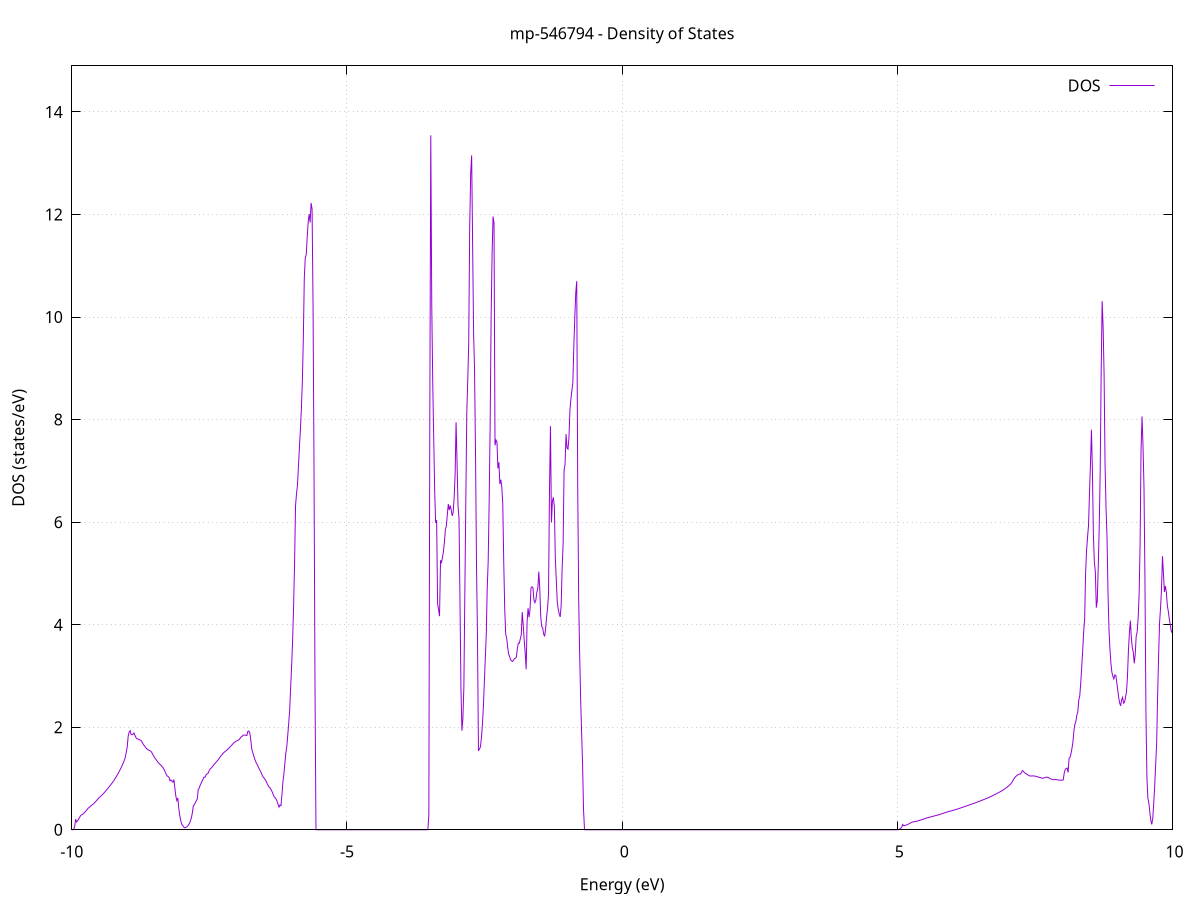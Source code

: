 set title 'mp-546794 - Density of States'
set xlabel 'Energy (eV)'
set ylabel 'DOS (states/eV)'
set grid
set xrange [-10:10]
set yrange [0:14.898]
set xzeroaxis lt -1
set terminal png size 800,600
set output 'mp-546794_dos_gnuplot.png'
plot '-' using 1:2 with lines title 'DOS'
-21.404000 0.000000
-21.386300 0.000000
-21.368700 0.000000
-21.351000 0.000000
-21.333300 0.000000
-21.315600 0.000000
-21.298000 0.000000
-21.280300 0.000000
-21.262600 0.000000
-21.244900 0.000000
-21.227200 0.000000
-21.209600 0.000000
-21.191900 0.000000
-21.174200 0.000000
-21.156500 0.000000
-21.138800 0.000000
-21.121200 0.000000
-21.103500 0.000000
-21.085800 0.000000
-21.068100 0.000000
-21.050400 0.000000
-21.032800 0.000000
-21.015100 0.000000
-20.997400 0.000000
-20.979700 0.000000
-20.962000 0.000000
-20.944400 0.000000
-20.926700 0.000000
-20.909000 0.000000
-20.891300 0.000000
-20.873600 0.000000
-20.856000 0.000000
-20.838300 0.000000
-20.820600 0.000000
-20.802900 0.000000
-20.785200 0.000000
-20.767600 0.000000
-20.749900 0.000000
-20.732200 0.000000
-20.714500 0.000000
-20.696900 0.000000
-20.679200 0.000000
-20.661500 0.000000
-20.643800 0.000000
-20.626100 0.000000
-20.608500 0.000000
-20.590800 0.000000
-20.573100 0.000000
-20.555400 0.000000
-20.537700 0.000000
-20.520100 0.000000
-20.502400 0.000000
-20.484700 0.000000
-20.467000 0.000000
-20.449300 0.000000
-20.431700 0.000000
-20.414000 0.000000
-20.396300 0.000000
-20.378600 0.000000
-20.360900 0.000000
-20.343300 0.000000
-20.325600 0.000000
-20.307900 0.000000
-20.290200 0.000000
-20.272500 0.000000
-20.254900 0.000000
-20.237200 0.000000
-20.219500 0.000000
-20.201800 0.000000
-20.184100 0.000000
-20.166500 0.000000
-20.148800 0.000000
-20.131100 0.000000
-20.113400 0.000000
-20.095700 0.000000
-20.078100 0.000000
-20.060400 0.000000
-20.042700 0.000000
-20.025000 0.000000
-20.007400 0.000000
-19.989700 0.000000
-19.972000 0.000000
-19.954300 0.000000
-19.936600 0.000000
-19.919000 0.000000
-19.901300 0.000000
-19.883600 0.000000
-19.865900 0.000000
-19.848200 0.000000
-19.830600 0.000000
-19.812900 0.000000
-19.795200 0.003300
-19.777500 0.475400
-19.759800 0.557500
-19.742200 0.783900
-19.724500 0.864500
-19.706800 1.003400
-19.689100 1.148500
-19.671400 1.240800
-19.653800 1.333500
-19.636100 1.454700
-19.618400 1.586300
-19.600700 1.674200
-19.583000 1.775400
-19.565400 1.889400
-19.547700 2.013500
-19.530000 2.145100
-19.512300 2.260000
-19.494600 2.396800
-19.477000 2.546800
-19.459300 2.713600
-19.441600 2.898400
-19.423900 3.108200
-19.406300 3.401700
-19.388600 3.851900
-19.370900 4.518000
-19.353200 4.362600
-19.335500 4.382700
-19.317900 4.166500
-19.300200 4.072000
-19.282500 3.974500
-19.264800 3.764000
-19.247100 3.631500
-19.229500 3.525000
-19.211800 3.460300
-19.194100 3.263500
-19.176400 3.081000
-19.158700 2.956200
-19.141100 2.824600
-19.123400 2.719100
-19.105700 2.556300
-19.088000 2.377400
-19.070300 2.176200
-19.052700 2.132000
-19.035000 2.004100
-19.017300 1.871900
-18.999600 1.302700
-18.981900 0.520000
-18.964300 0.204000
-18.946600 0.049200
-18.928900 0.000000
-18.911200 0.038600
-18.893500 0.148200
-18.875900 0.365600
-18.858200 0.801800
-18.840500 1.559300
-18.822800 1.831300
-18.805100 1.958300
-18.787500 2.031000
-18.769800 2.071000
-18.752100 2.235600
-18.734400 2.352100
-18.716800 2.469300
-18.699100 2.533400
-18.681400 2.623800
-18.663700 2.700800
-18.646000 2.816700
-18.628400 2.940600
-18.610700 3.036400
-18.593000 3.049600
-18.575300 3.121300
-18.557600 3.189400
-18.540000 3.330100
-18.522300 3.390900
-18.504600 3.434400
-18.486900 3.523300
-18.469200 3.647600
-18.451600 3.532000
-18.433900 3.627500
-18.416200 3.295000
-18.398500 2.816500
-18.380800 2.556900
-18.363200 2.375200
-18.345500 2.222600
-18.327800 2.103000
-18.310100 1.993100
-18.292400 1.890500
-18.274800 1.793200
-18.257100 1.701800
-18.239400 1.615000
-18.221700 1.538700
-18.204000 1.465000
-18.186400 1.394400
-18.168700 1.326500
-18.151000 1.260000
-18.133300 1.198400
-18.115700 1.143000
-18.098000 1.091600
-18.080300 1.034900
-18.062600 0.973100
-18.044900 0.911600
-18.027300 0.862000
-18.009600 0.817100
-17.991900 0.769900
-17.974200 0.723400
-17.956500 0.671200
-17.938900 0.610000
-17.921200 0.553500
-17.903500 0.514300
-17.885800 0.476000
-17.868100 0.412200
-17.850500 0.322900
-17.832800 46.945800
-17.815100 61.252800
-17.797400 49.731000
-17.779700 23.233300
-17.762100 5.472800
-17.744400 0.000000
-17.726700 0.000000
-17.709000 0.000000
-17.691300 0.000000
-17.673700 0.000000
-17.656000 0.000000
-17.638300 0.000000
-17.620600 0.000000
-17.602900 0.000000
-17.585300 0.000000
-17.567600 0.000000
-17.549900 0.000000
-17.532200 0.000000
-17.514500 0.000000
-17.496900 0.000000
-17.479200 0.000000
-17.461500 0.000000
-17.443800 0.000000
-17.426200 0.000000
-17.408500 0.000000
-17.390800 0.000000
-17.373100 0.000000
-17.355400 0.000000
-17.337800 0.000000
-17.320100 0.000000
-17.302400 0.000000
-17.284700 0.000000
-17.267000 0.000000
-17.249400 0.000000
-17.231700 0.000000
-17.214000 0.000000
-17.196300 0.000000
-17.178600 0.000000
-17.161000 0.000000
-17.143300 0.000000
-17.125600 0.000000
-17.107900 0.000000
-17.090200 0.000000
-17.072600 0.000000
-17.054900 0.000000
-17.037200 0.000000
-17.019500 0.000000
-17.001800 0.000000
-16.984200 0.000000
-16.966500 0.000000
-16.948800 0.000000
-16.931100 0.000000
-16.913400 0.000000
-16.895800 0.000000
-16.878100 0.000000
-16.860400 0.000000
-16.842700 0.000000
-16.825100 0.000000
-16.807400 0.000000
-16.789700 0.000000
-16.772000 0.000000
-16.754300 0.000000
-16.736700 0.000000
-16.719000 0.000000
-16.701300 0.000000
-16.683600 0.000000
-16.665900 0.000000
-16.648300 0.000000
-16.630600 0.000000
-16.612900 0.000000
-16.595200 0.000000
-16.577500 0.000000
-16.559900 0.000000
-16.542200 0.000000
-16.524500 0.000000
-16.506800 0.000000
-16.489100 0.000000
-16.471500 0.000000
-16.453800 0.000000
-16.436100 0.000000
-16.418400 0.000000
-16.400700 0.000000
-16.383100 0.000000
-16.365400 0.000000
-16.347700 0.000000
-16.330000 0.000000
-16.312300 0.000000
-16.294700 0.000000
-16.277000 0.000000
-16.259300 0.000000
-16.241600 0.000000
-16.224000 0.000000
-16.206300 0.000000
-16.188600 0.000000
-16.170900 0.000000
-16.153200 0.000000
-16.135600 0.000000
-16.117900 0.000000
-16.100200 0.000000
-16.082500 0.000000
-16.064800 0.000000
-16.047200 0.000000
-16.029500 0.000000
-16.011800 0.000000
-15.994100 0.000000
-15.976400 0.000000
-15.958800 0.000000
-15.941100 0.000000
-15.923400 0.000000
-15.905700 0.000000
-15.888000 0.000000
-15.870400 0.000000
-15.852700 0.000000
-15.835000 0.000000
-15.817300 0.000000
-15.799600 0.000000
-15.782000 0.000000
-15.764300 0.000000
-15.746600 0.000000
-15.728900 0.000000
-15.711200 0.000000
-15.693600 0.000000
-15.675900 0.000000
-15.658200 0.000000
-15.640500 0.000000
-15.622800 0.000000
-15.605200 0.000000
-15.587500 0.000000
-15.569800 0.000000
-15.552100 0.000000
-15.534500 0.000000
-15.516800 0.000000
-15.499100 0.000000
-15.481400 0.000000
-15.463700 0.000000
-15.446100 0.000000
-15.428400 0.000000
-15.410700 0.000000
-15.393000 0.000000
-15.375300 0.000000
-15.357700 0.000000
-15.340000 0.000000
-15.322300 0.000000
-15.304600 0.000000
-15.286900 0.000000
-15.269300 0.000000
-15.251600 0.000000
-15.233900 0.000000
-15.216200 0.000000
-15.198500 0.000000
-15.180900 0.000000
-15.163200 0.000000
-15.145500 0.000000
-15.127800 0.000000
-15.110100 0.000000
-15.092500 0.000000
-15.074800 0.000000
-15.057100 0.000000
-15.039400 0.000000
-15.021700 0.000000
-15.004100 0.000000
-14.986400 0.000000
-14.968700 0.000000
-14.951000 0.000000
-14.933400 0.000000
-14.915700 0.000000
-14.898000 0.000000
-14.880300 0.000000
-14.862600 0.000000
-14.845000 0.000000
-14.827300 0.000000
-14.809600 0.000000
-14.791900 0.000000
-14.774200 0.000000
-14.756600 0.000000
-14.738900 0.000000
-14.721200 0.000000
-14.703500 0.000000
-14.685800 0.000000
-14.668200 0.000000
-14.650500 0.000000
-14.632800 0.000000
-14.615100 0.000000
-14.597400 0.000000
-14.579800 0.000000
-14.562100 0.000000
-14.544400 0.000000
-14.526700 0.000000
-14.509000 0.000000
-14.491400 0.000000
-14.473700 0.000000
-14.456000 0.000000
-14.438300 0.000000
-14.420600 0.000000
-14.403000 0.000000
-14.385300 0.000000
-14.367600 0.000000
-14.349900 0.000000
-14.332200 0.000000
-14.314600 0.000000
-14.296900 0.000000
-14.279200 0.000000
-14.261500 0.000000
-14.243900 0.000000
-14.226200 0.000000
-14.208500 0.000000
-14.190800 0.000000
-14.173100 0.000000
-14.155500 0.000000
-14.137800 0.000000
-14.120100 0.000000
-14.102400 0.000000
-14.084700 0.000000
-14.067100 0.000000
-14.049400 0.000000
-14.031700 0.000000
-14.014000 0.000000
-13.996300 0.000000
-13.978700 0.000000
-13.961000 0.000000
-13.943300 0.000000
-13.925600 0.000000
-13.907900 0.000000
-13.890300 0.000000
-13.872600 0.000000
-13.854900 0.000000
-13.837200 0.000000
-13.819500 0.000000
-13.801900 0.000000
-13.784200 0.000000
-13.766500 0.000000
-13.748800 0.000000
-13.731100 0.000000
-13.713500 0.000000
-13.695800 0.000000
-13.678100 0.000000
-13.660400 0.000000
-13.642800 0.000000
-13.625100 0.000000
-13.607400 0.000000
-13.589700 0.000000
-13.572000 0.000000
-13.554400 0.000000
-13.536700 0.000000
-13.519000 0.000000
-13.501300 0.000000
-13.483600 0.000000
-13.466000 0.000000
-13.448300 0.000000
-13.430600 0.000000
-13.412900 0.000000
-13.395200 0.000000
-13.377600 0.000000
-13.359900 0.000000
-13.342200 0.000000
-13.324500 0.000000
-13.306800 0.000000
-13.289200 0.000000
-13.271500 0.000000
-13.253800 0.000000
-13.236100 0.000000
-13.218400 0.000000
-13.200800 0.000000
-13.183100 0.000000
-13.165400 0.000000
-13.147700 0.000000
-13.130000 0.000000
-13.112400 0.000000
-13.094700 0.000000
-13.077000 0.000000
-13.059300 0.000000
-13.041600 0.000000
-13.024000 0.000000
-13.006300 0.000000
-12.988600 0.000000
-12.970900 0.000000
-12.953300 0.000000
-12.935600 0.000000
-12.917900 0.000000
-12.900200 0.000000
-12.882500 0.000000
-12.864900 0.000000
-12.847200 0.000000
-12.829500 0.000000
-12.811800 0.000000
-12.794100 0.000000
-12.776500 0.000000
-12.758800 0.000000
-12.741100 0.000000
-12.723400 0.000000
-12.705700 0.000000
-12.688100 0.000000
-12.670400 0.000000
-12.652700 0.000000
-12.635000 0.000000
-12.617300 0.000000
-12.599700 0.000000
-12.582000 0.000000
-12.564300 0.000000
-12.546600 0.000000
-12.528900 0.000000
-12.511300 0.000000
-12.493600 0.000000
-12.475900 0.000000
-12.458200 0.000000
-12.440500 0.000000
-12.422900 0.000000
-12.405200 0.000000
-12.387500 0.000000
-12.369800 0.000000
-12.352200 0.000000
-12.334500 0.000000
-12.316800 0.000000
-12.299100 0.000000
-12.281400 0.000000
-12.263800 0.000000
-12.246100 0.000000
-12.228400 0.000000
-12.210700 0.000000
-12.193000 0.000000
-12.175400 0.000000
-12.157700 0.000000
-12.140000 0.000000
-12.122300 0.000000
-12.104600 0.000000
-12.087000 0.000000
-12.069300 0.000000
-12.051600 0.000000
-12.033900 0.000000
-12.016200 0.000000
-11.998600 0.000000
-11.980900 0.000000
-11.963200 0.000000
-11.945500 0.000000
-11.927800 0.000000
-11.910200 0.000000
-11.892500 0.000000
-11.874800 0.000000
-11.857100 0.000000
-11.839400 0.000000
-11.821800 0.000000
-11.804100 0.000000
-11.786400 0.000000
-11.768700 0.000000
-11.751000 0.000000
-11.733400 0.000000
-11.715700 0.000000
-11.698000 0.000000
-11.680300 0.000000
-11.662700 0.000000
-11.645000 0.000000
-11.627300 0.000000
-11.609600 0.000000
-11.591900 0.000000
-11.574300 0.000000
-11.556600 0.000000
-11.538900 0.000000
-11.521200 0.000000
-11.503500 0.000000
-11.485900 0.000000
-11.468200 0.000000
-11.450500 0.000000
-11.432800 0.000000
-11.415100 0.000000
-11.397500 0.000000
-11.379800 0.000000
-11.362100 0.000000
-11.344400 0.000000
-11.326700 0.000000
-11.309100 0.000000
-11.291400 0.000000
-11.273700 0.000000
-11.256000 0.000000
-11.238300 0.000000
-11.220700 0.000000
-11.203000 0.000000
-11.185300 0.000000
-11.167600 0.000000
-11.149900 0.000000
-11.132300 0.000000
-11.114600 0.000000
-11.096900 0.000000
-11.079200 0.000000
-11.061600 0.000000
-11.043900 0.000000
-11.026200 0.000000
-11.008500 0.000000
-10.990800 0.000000
-10.973200 0.000000
-10.955500 0.000000
-10.937800 0.000000
-10.920100 0.000000
-10.902400 0.000000
-10.884800 0.000000
-10.867100 0.000000
-10.849400 0.000000
-10.831700 0.000000
-10.814000 0.000000
-10.796400 0.000000
-10.778700 0.000000
-10.761000 0.000000
-10.743300 0.000000
-10.725600 0.000000
-10.708000 0.000000
-10.690300 0.000000
-10.672600 0.000000
-10.654900 0.000000
-10.637200 0.000000
-10.619600 0.000000
-10.601900 0.000000
-10.584200 0.000000
-10.566500 0.000000
-10.548800 0.000000
-10.531200 0.000000
-10.513500 0.000000
-10.495800 0.000000
-10.478100 0.000000
-10.460400 0.000000
-10.442800 0.000000
-10.425100 0.000000
-10.407400 0.000000
-10.389700 0.000000
-10.372100 0.000000
-10.354400 0.000000
-10.336700 0.000000
-10.319000 0.000000
-10.301300 0.000000
-10.283700 0.000000
-10.266000 0.000000
-10.248300 0.000000
-10.230600 0.000000
-10.212900 0.000000
-10.195300 0.000000
-10.177600 0.000000
-10.159900 0.000000
-10.142200 0.000000
-10.124500 0.000000
-10.106900 0.000000
-10.089200 0.000000
-10.071500 0.000000
-10.053800 0.000000
-10.036100 0.000000
-10.018500 0.000000
-10.000800 0.000000
-9.983100 0.000000
-9.965400 0.011600
-9.947700 0.059200
-9.930100 0.207600
-9.912400 0.151900
-9.894700 0.175000
-9.877000 0.204000
-9.859300 0.238700
-9.841700 0.273300
-9.824000 0.290700
-9.806300 0.299700
-9.788600 0.314800
-9.771000 0.334300
-9.753300 0.354600
-9.735600 0.375600
-9.717900 0.398000
-9.700200 0.422900
-9.682600 0.437400
-9.664900 0.454900
-9.647200 0.471100
-9.629500 0.486400
-9.611800 0.502000
-9.594200 0.518900
-9.576500 0.539100
-9.558800 0.559400
-9.541100 0.580500
-9.523400 0.602500
-9.505800 0.624000
-9.488100 0.641200
-9.470400 0.657200
-9.452700 0.676400
-9.435000 0.695300
-9.417400 0.715400
-9.399700 0.736500
-9.382000 0.758600
-9.364300 0.781500
-9.346600 0.804400
-9.329000 0.827900
-9.311300 0.852200
-9.293600 0.877200
-9.275900 0.900100
-9.258200 0.924700
-9.240600 0.951000
-9.222900 0.981700
-9.205200 1.011800
-9.187500 1.042900
-9.169800 1.074900
-9.152200 1.108200
-9.134500 1.145500
-9.116800 1.182600
-9.099100 1.221600
-9.081500 1.262900
-9.063800 1.307000
-9.046100 1.354400
-9.028400 1.413200
-9.010700 1.507500
-8.993100 1.613400
-8.975400 1.826100
-8.957700 1.905900
-8.940000 1.933600
-8.922300 1.858100
-8.904700 1.853500
-8.887000 1.863600
-8.869300 1.888500
-8.851600 1.838800
-8.833900 1.797200
-8.816300 1.775300
-8.798600 1.770300
-8.780900 1.760700
-8.763200 1.753300
-8.745500 1.743200
-8.727900 1.719500
-8.710200 1.684400
-8.692500 1.654000
-8.674800 1.629800
-8.657100 1.603100
-8.639500 1.581400
-8.621800 1.564600
-8.604100 1.552700
-8.586400 1.547200
-8.568700 1.535100
-8.551100 1.513800
-8.533400 1.482000
-8.515700 1.443700
-8.498000 1.410300
-8.480400 1.384900
-8.462700 1.361700
-8.445000 1.334300
-8.427300 1.306800
-8.409600 1.287700
-8.392000 1.270300
-8.374300 1.251900
-8.356600 1.230700
-8.338900 1.206200
-8.321200 1.172800
-8.303600 1.132000
-8.285900 1.087700
-8.268200 1.051200
-8.250500 1.039500
-8.232800 1.020800
-8.215200 0.956200
-8.197500 0.971300
-8.179800 0.948900
-8.162100 0.928500
-8.144400 0.978500
-8.126800 0.810400
-8.109100 0.654300
-8.091400 0.570700
-8.073700 0.618600
-8.056000 0.416400
-8.038400 0.280600
-8.020700 0.181700
-8.003000 0.110500
-7.985300 0.082300
-7.967600 0.058000
-7.950000 0.037800
-7.932300 0.043300
-7.914600 0.054200
-7.896900 0.070900
-7.879200 0.093300
-7.861600 0.127200
-7.843900 0.178200
-7.826200 0.235900
-7.808500 0.335900
-7.790900 0.473200
-7.773200 0.488900
-7.755500 0.529800
-7.737800 0.566300
-7.720100 0.602500
-7.702500 0.787400
-7.684800 0.810500
-7.667100 0.871100
-7.649400 0.909300
-7.631700 0.951400
-7.614100 0.991200
-7.596400 1.029000
-7.578700 1.023400
-7.561000 1.072800
-7.543300 1.089500
-7.525700 1.099200
-7.508000 1.139200
-7.490300 1.179800
-7.472600 1.197700
-7.454900 1.219400
-7.437300 1.244200
-7.419600 1.268000
-7.401900 1.289700
-7.384200 1.310500
-7.366500 1.331400
-7.348900 1.354200
-7.331200 1.378900
-7.313500 1.407400
-7.295800 1.431300
-7.278100 1.455600
-7.260500 1.476100
-7.242800 1.499200
-7.225100 1.517500
-7.207400 1.532500
-7.189800 1.547200
-7.172100 1.563700
-7.154400 1.581500
-7.136700 1.598900
-7.119000 1.625200
-7.101400 1.644100
-7.083700 1.661000
-7.066000 1.685600
-7.048300 1.702400
-7.030600 1.716700
-7.013000 1.728200
-6.995300 1.738700
-6.977600 1.746600
-6.959900 1.757500
-6.942200 1.782400
-6.924600 1.811100
-6.906900 1.818800
-6.889200 1.843700
-6.871500 1.848500
-6.853800 1.846500
-6.836200 1.843200
-6.818500 1.839600
-6.800800 1.919000
-6.783100 1.926500
-6.765400 1.888700
-6.747800 1.752200
-6.730100 1.574500
-6.712400 1.506600
-6.694700 1.443100
-6.677000 1.383900
-6.659400 1.332200
-6.641700 1.291200
-6.624000 1.257900
-6.606300 1.215500
-6.588700 1.173900
-6.571000 1.140900
-6.553300 1.096000
-6.535600 1.053400
-6.517900 1.021900
-6.500300 1.001100
-6.482600 0.971700
-6.464900 0.936000
-6.447200 0.893500
-6.429500 0.859400
-6.411900 0.827100
-6.394200 0.811500
-6.376500 0.776400
-6.358800 0.739900
-6.341100 0.689700
-6.323500 0.641100
-6.305800 0.626000
-6.288100 0.599600
-6.270400 0.558700
-6.252700 0.498300
-6.235100 0.441300
-6.217400 0.482000
-6.199700 0.469100
-6.182000 0.676200
-6.164300 0.930100
-6.146700 1.078800
-6.129000 1.286100
-6.111300 1.490300
-6.093600 1.622200
-6.075900 1.843500
-6.058300 2.081200
-6.040600 2.340600
-6.022900 2.786900
-6.005200 3.203300
-5.987500 3.695000
-5.969900 4.353000
-5.952200 5.188300
-5.934500 6.321000
-5.916800 6.555600
-5.899200 6.720200
-5.881500 7.087800
-5.863800 7.465700
-5.846100 7.804400
-5.828400 8.210200
-5.810800 8.738600
-5.793100 9.569600
-5.775400 10.754000
-5.757700 11.145700
-5.740000 11.222400
-5.722400 11.555400
-5.704700 11.850700
-5.687000 12.009000
-5.669300 11.843700
-5.651600 12.225500
-5.634000 12.108100
-5.616300 10.225500
-5.598600 7.019200
-5.580900 2.793700
-5.563200 0.000000
-5.545600 0.000000
-5.527900 0.000000
-5.510200 0.000000
-5.492500 0.000000
-5.474800 0.000000
-5.457200 0.000000
-5.439500 0.000000
-5.421800 0.000000
-5.404100 0.000000
-5.386400 0.000000
-5.368800 0.000000
-5.351100 0.000000
-5.333400 0.000000
-5.315700 0.000000
-5.298100 0.000000
-5.280400 0.000000
-5.262700 0.000000
-5.245000 0.000000
-5.227300 0.000000
-5.209700 0.000000
-5.192000 0.000000
-5.174300 0.000000
-5.156600 0.000000
-5.138900 0.000000
-5.121300 0.000000
-5.103600 0.000000
-5.085900 0.000000
-5.068200 0.000000
-5.050500 0.000000
-5.032900 0.000000
-5.015200 0.000000
-4.997500 0.000000
-4.979800 0.000000
-4.962100 0.000000
-4.944500 0.000000
-4.926800 0.000000
-4.909100 0.000000
-4.891400 0.000000
-4.873700 0.000000
-4.856100 0.000000
-4.838400 0.000000
-4.820700 0.000000
-4.803000 0.000000
-4.785300 0.000000
-4.767700 0.000000
-4.750000 0.000000
-4.732300 0.000000
-4.714600 0.000000
-4.696900 0.000000
-4.679300 0.000000
-4.661600 0.000000
-4.643900 0.000000
-4.626200 0.000000
-4.608600 0.000000
-4.590900 0.000000
-4.573200 0.000000
-4.555500 0.000000
-4.537800 0.000000
-4.520200 0.000000
-4.502500 0.000000
-4.484800 0.000000
-4.467100 0.000000
-4.449400 0.000000
-4.431800 0.000000
-4.414100 0.000000
-4.396400 0.000000
-4.378700 0.000000
-4.361000 0.000000
-4.343400 0.000000
-4.325700 0.000000
-4.308000 0.000000
-4.290300 0.000000
-4.272600 0.000000
-4.255000 0.000000
-4.237300 0.000000
-4.219600 0.000000
-4.201900 0.000000
-4.184200 0.000000
-4.166600 0.000000
-4.148900 0.000000
-4.131200 0.000000
-4.113500 0.000000
-4.095800 0.000000
-4.078200 0.000000
-4.060500 0.000000
-4.042800 0.000000
-4.025100 0.000000
-4.007500 0.000000
-3.989800 0.000000
-3.972100 0.000000
-3.954400 0.000000
-3.936700 0.000000
-3.919100 0.000000
-3.901400 0.000000
-3.883700 0.000000
-3.866000 0.000000
-3.848300 0.000000
-3.830700 0.000000
-3.813000 0.000000
-3.795300 0.000000
-3.777600 0.000000
-3.759900 0.000000
-3.742300 0.000000
-3.724600 0.000000
-3.706900 0.000000
-3.689200 0.000000
-3.671500 0.000000
-3.653900 0.000000
-3.636200 0.000000
-3.618500 0.000000
-3.600800 0.000000
-3.583100 0.000000
-3.565500 0.000000
-3.547800 0.000000
-3.530100 0.000000
-3.512400 0.288000
-3.494700 8.049000
-3.477100 13.544000
-3.459400 10.219200
-3.441700 8.735600
-3.424000 7.663200
-3.406300 6.621700
-3.388700 5.984800
-3.371000 6.041100
-3.353300 4.401600
-3.335600 4.287700
-3.318000 4.165900
-3.300300 5.255200
-3.282600 5.214300
-3.264900 5.310100
-3.247200 5.426700
-3.229600 5.610300
-3.211900 5.855400
-3.194200 5.927800
-3.176500 6.145100
-3.158800 6.353800
-3.141200 6.236700
-3.123500 6.323700
-3.105800 6.235300
-3.088100 6.122400
-3.070400 6.190100
-3.052800 6.476600
-3.035100 6.923300
-3.017400 7.947200
-2.999700 7.166800
-2.982000 6.308600
-2.964400 6.081700
-2.946700 4.487400
-2.929000 2.773600
-2.911300 1.930400
-2.893600 2.176600
-2.876000 2.772300
-2.858300 4.611900
-2.840600 6.402200
-2.822900 8.126000
-2.805200 8.768900
-2.787600 9.504400
-2.769900 11.779800
-2.752200 12.792600
-2.734500 13.153100
-2.716900 11.427600
-2.699200 9.689300
-2.681500 8.942000
-2.663800 7.297300
-2.646100 5.139700
-2.628500 3.782000
-2.610800 1.540000
-2.593100 1.574100
-2.575400 1.613700
-2.557700 1.785100
-2.540100 2.030700
-2.522400 2.370600
-2.504700 2.854500
-2.487000 3.326700
-2.469300 3.800100
-2.451700 4.707400
-2.434000 5.234500
-2.416300 6.394800
-2.398600 7.874600
-2.380900 9.973300
-2.363300 11.215400
-2.345600 11.960300
-2.327900 11.828000
-2.310200 7.497200
-2.292500 7.600300
-2.274900 7.564900
-2.257200 7.048200
-2.239500 7.165900
-2.221800 6.742000
-2.204100 6.827100
-2.186500 6.684800
-2.168800 6.353600
-2.151100 5.201500
-2.133400 4.297400
-2.115700 3.812500
-2.098100 3.739000
-2.080400 3.560500
-2.062700 3.430000
-2.045000 3.374200
-2.027400 3.322400
-2.009700 3.293500
-1.992000 3.281300
-1.974300 3.308300
-1.956600 3.337100
-1.939000 3.345900
-1.921300 3.371300
-1.903600 3.537800
-1.885900 3.638200
-1.868200 3.638500
-1.850600 3.723600
-1.832900 3.802300
-1.815200 4.245100
-1.797500 3.992300
-1.779800 3.703500
-1.762200 3.454500
-1.744500 3.130400
-1.726800 4.066600
-1.709100 4.321900
-1.691400 4.143700
-1.673800 4.299400
-1.656100 4.718300
-1.638400 4.738600
-1.620700 4.726000
-1.603000 4.481300
-1.585400 4.428500
-1.567700 4.481100
-1.550000 4.633400
-1.532300 4.704800
-1.514600 5.032900
-1.497000 4.707300
-1.479300 4.161000
-1.461600 3.965000
-1.443900 3.935400
-1.426300 3.817500
-1.408600 3.771400
-1.390900 3.921300
-1.373200 4.145900
-1.355500 4.313800
-1.337900 4.590900
-1.320200 6.606100
-1.302500 7.871300
-1.284800 5.996300
-1.267100 6.409500
-1.249500 6.482100
-1.231800 6.303600
-1.214100 5.303800
-1.196400 4.864100
-1.178700 4.443600
-1.161100 4.302200
-1.143400 4.211300
-1.125700 4.151200
-1.108000 4.373300
-1.090300 5.101700
-1.072700 5.562100
-1.055000 7.014600
-1.037300 7.127900
-1.019600 7.716400
-1.001900 7.446900
-0.984300 7.423900
-0.966600 7.639000
-0.948900 8.184100
-0.931200 8.396200
-0.913500 8.562400
-0.895900 8.713400
-0.878200 9.423900
-0.860500 9.984400
-0.842800 10.475500
-0.825100 10.699900
-0.807500 6.739300
-0.789800 4.500000
-0.772100 3.445000
-0.754400 2.565400
-0.736800 1.908600
-0.719100 1.285100
-0.701400 0.388100
-0.683700 0.000000
-0.666000 0.000000
-0.648400 0.000000
-0.630700 0.000000
-0.613000 0.000000
-0.595300 0.000000
-0.577600 0.000000
-0.560000 0.000000
-0.542300 0.000000
-0.524600 0.000000
-0.506900 0.000000
-0.489200 0.000000
-0.471600 0.000000
-0.453900 0.000000
-0.436200 0.000000
-0.418500 0.000000
-0.400800 0.000000
-0.383200 0.000000
-0.365500 0.000000
-0.347800 0.000000
-0.330100 0.000000
-0.312400 0.000000
-0.294800 0.000000
-0.277100 0.000000
-0.259400 0.000000
-0.241700 0.000000
-0.224000 0.000000
-0.206400 0.000000
-0.188700 0.000000
-0.171000 0.000000
-0.153300 0.000000
-0.135700 0.000000
-0.118000 0.000000
-0.100300 0.000000
-0.082600 0.000000
-0.064900 0.000000
-0.047300 0.000000
-0.029600 0.000000
-0.011900 0.000000
0.005800 0.000000
0.023500 0.000000
0.041100 0.000000
0.058800 0.000000
0.076500 0.000000
0.094200 0.000000
0.111900 0.000000
0.129500 0.000000
0.147200 0.000000
0.164900 0.000000
0.182600 0.000000
0.200300 0.000000
0.217900 0.000000
0.235600 0.000000
0.253300 0.000000
0.271000 0.000000
0.288700 0.000000
0.306300 0.000000
0.324000 0.000000
0.341700 0.000000
0.359400 0.000000
0.377100 0.000000
0.394700 0.000000
0.412400 0.000000
0.430100 0.000000
0.447800 0.000000
0.465500 0.000000
0.483100 0.000000
0.500800 0.000000
0.518500 0.000000
0.536200 0.000000
0.553800 0.000000
0.571500 0.000000
0.589200 0.000000
0.606900 0.000000
0.624600 0.000000
0.642200 0.000000
0.659900 0.000000
0.677600 0.000000
0.695300 0.000000
0.713000 0.000000
0.730600 0.000000
0.748300 0.000000
0.766000 0.000000
0.783700 0.000000
0.801400 0.000000
0.819000 0.000000
0.836700 0.000000
0.854400 0.000000
0.872100 0.000000
0.889800 0.000000
0.907400 0.000000
0.925100 0.000000
0.942800 0.000000
0.960500 0.000000
0.978200 0.000000
0.995800 0.000000
1.013500 0.000000
1.031200 0.000000
1.048900 0.000000
1.066600 0.000000
1.084200 0.000000
1.101900 0.000000
1.119600 0.000000
1.137300 0.000000
1.154900 0.000000
1.172600 0.000000
1.190300 0.000000
1.208000 0.000000
1.225700 0.000000
1.243300 0.000000
1.261000 0.000000
1.278700 0.000000
1.296400 0.000000
1.314100 0.000000
1.331700 0.000000
1.349400 0.000000
1.367100 0.000000
1.384800 0.000000
1.402500 0.000000
1.420100 0.000000
1.437800 0.000000
1.455500 0.000000
1.473200 0.000000
1.490900 0.000000
1.508500 0.000000
1.526200 0.000000
1.543900 0.000000
1.561600 0.000000
1.579300 0.000000
1.596900 0.000000
1.614600 0.000000
1.632300 0.000000
1.650000 0.000000
1.667700 0.000000
1.685300 0.000000
1.703000 0.000000
1.720700 0.000000
1.738400 0.000000
1.756000 0.000000
1.773700 0.000000
1.791400 0.000000
1.809100 0.000000
1.826800 0.000000
1.844400 0.000000
1.862100 0.000000
1.879800 0.000000
1.897500 0.000000
1.915200 0.000000
1.932800 0.000000
1.950500 0.000000
1.968200 0.000000
1.985900 0.000000
2.003600 0.000000
2.021200 0.000000
2.038900 0.000000
2.056600 0.000000
2.074300 0.000000
2.092000 0.000000
2.109600 0.000000
2.127300 0.000000
2.145000 0.000000
2.162700 0.000000
2.180400 0.000000
2.198000 0.000000
2.215700 0.000000
2.233400 0.000000
2.251100 0.000000
2.268800 0.000000
2.286400 0.000000
2.304100 0.000000
2.321800 0.000000
2.339500 0.000000
2.357200 0.000000
2.374800 0.000000
2.392500 0.000000
2.410200 0.000000
2.427900 0.000000
2.445500 0.000000
2.463200 0.000000
2.480900 0.000000
2.498600 0.000000
2.516300 0.000000
2.533900 0.000000
2.551600 0.000000
2.569300 0.000000
2.587000 0.000000
2.604700 0.000000
2.622300 0.000000
2.640000 0.000000
2.657700 0.000000
2.675400 0.000000
2.693100 0.000000
2.710700 0.000000
2.728400 0.000000
2.746100 0.000000
2.763800 0.000000
2.781500 0.000000
2.799100 0.000000
2.816800 0.000000
2.834500 0.000000
2.852200 0.000000
2.869900 0.000000
2.887500 0.000000
2.905200 0.000000
2.922900 0.000000
2.940600 0.000000
2.958300 0.000000
2.975900 0.000000
2.993600 0.000000
3.011300 0.000000
3.029000 0.000000
3.046600 0.000000
3.064300 0.000000
3.082000 0.000000
3.099700 0.000000
3.117400 0.000000
3.135000 0.000000
3.152700 0.000000
3.170400 0.000000
3.188100 0.000000
3.205800 0.000000
3.223400 0.000000
3.241100 0.000000
3.258800 0.000000
3.276500 0.000000
3.294200 0.000000
3.311800 0.000000
3.329500 0.000000
3.347200 0.000000
3.364900 0.000000
3.382600 0.000000
3.400200 0.000000
3.417900 0.000000
3.435600 0.000000
3.453300 0.000000
3.471000 0.000000
3.488600 0.000000
3.506300 0.000000
3.524000 0.000000
3.541700 0.000000
3.559400 0.000000
3.577000 0.000000
3.594700 0.000000
3.612400 0.000000
3.630100 0.000000
3.647800 0.000000
3.665400 0.000000
3.683100 0.000000
3.700800 0.000000
3.718500 0.000000
3.736100 0.000000
3.753800 0.000000
3.771500 0.000000
3.789200 0.000000
3.806900 0.000000
3.824500 0.000000
3.842200 0.000000
3.859900 0.000000
3.877600 0.000000
3.895300 0.000000
3.912900 0.000000
3.930600 0.000000
3.948300 0.000000
3.966000 0.000000
3.983700 0.000000
4.001300 0.000000
4.019000 0.000000
4.036700 0.000000
4.054400 0.000000
4.072100 0.000000
4.089700 0.000000
4.107400 0.000000
4.125100 0.000000
4.142800 0.000000
4.160500 0.000000
4.178100 0.000000
4.195800 0.000000
4.213500 0.000000
4.231200 0.000000
4.248900 0.000000
4.266500 0.000000
4.284200 0.000000
4.301900 0.000000
4.319600 0.000000
4.337200 0.000000
4.354900 0.000000
4.372600 0.000000
4.390300 0.000000
4.408000 0.000000
4.425600 0.000000
4.443300 0.000000
4.461000 0.000000
4.478700 0.000000
4.496400 0.000000
4.514000 0.000000
4.531700 0.000000
4.549400 0.000000
4.567100 0.000000
4.584800 0.000000
4.602400 0.000000
4.620100 0.000000
4.637800 0.000000
4.655500 0.000000
4.673200 0.000000
4.690800 0.000000
4.708500 0.000000
4.726200 0.000000
4.743900 0.000000
4.761600 0.000000
4.779200 0.000000
4.796900 0.000000
4.814600 0.000000
4.832300 0.000000
4.850000 0.000000
4.867600 0.000000
4.885300 0.000000
4.903000 0.000000
4.920700 0.000000
4.938400 0.000000
4.956000 0.000000
4.973700 0.000000
4.991400 0.000000
5.009100 0.000300
5.026700 0.004600
5.044400 0.014500
5.062100 0.029700
5.079800 0.050400
5.097500 0.104200
5.115100 0.081400
5.132800 0.081700
5.150500 0.087900
5.168200 0.095000
5.185900 0.102900
5.203500 0.111600
5.221200 0.121200
5.238900 0.131600
5.256600 0.142000
5.274300 0.149900
5.291900 0.155300
5.309600 0.157900
5.327300 0.158500
5.345000 0.164500
5.362700 0.169800
5.380300 0.175500
5.398000 0.181300
5.415700 0.187200
5.433400 0.193200
5.451100 0.199300
5.468700 0.205500
5.486400 0.211900
5.504100 0.218600
5.521800 0.225800
5.539500 0.233100
5.557100 0.237700
5.574800 0.242000
5.592500 0.247200
5.610200 0.252500
5.627800 0.257600
5.645500 0.262500
5.663200 0.267300
5.680900 0.272000
5.698600 0.276800
5.716200 0.281600
5.733900 0.286600
5.751600 0.291800
5.769300 0.297100
5.787000 0.304600
5.804600 0.310800
5.822300 0.317200
5.840000 0.323600
5.857700 0.330200
5.875400 0.336700
5.893000 0.343000
5.910700 0.348800
5.928400 0.353900
5.946100 0.359200
5.963800 0.363900
5.981400 0.369100
5.999100 0.374400
6.016800 0.379700
6.034500 0.385200
6.052200 0.391000
6.069800 0.396900
6.087500 0.403100
6.105200 0.409500
6.122900 0.415800
6.140600 0.422200
6.158200 0.428500
6.175900 0.434900
6.193600 0.441300
6.211300 0.447800
6.229000 0.454300
6.246600 0.460900
6.264300 0.467600
6.282000 0.474300
6.299700 0.480700
6.317300 0.487500
6.335000 0.493700
6.352700 0.500800
6.370400 0.507500
6.388100 0.514300
6.405700 0.521200
6.423400 0.528100
6.441100 0.535100
6.458800 0.542300
6.476500 0.549600
6.494100 0.557000
6.511800 0.564400
6.529500 0.571800
6.547200 0.579300
6.564900 0.586800
6.582500 0.594300
6.600200 0.601900
6.617900 0.609600
6.635600 0.617500
6.653300 0.625500
6.670900 0.633900
6.688600 0.642700
6.706300 0.651900
6.724000 0.661300
6.741700 0.670700
6.759300 0.680300
6.777000 0.690200
6.794700 0.699700
6.812400 0.709300
6.830100 0.719200
6.847700 0.729300
6.865400 0.739700
6.883100 0.750600
6.900800 0.761700
6.918400 0.773400
6.936100 0.785900
6.953800 0.799000
6.971500 0.812600
6.989200 0.826700
7.006800 0.842600
7.024500 0.858300
7.042200 0.874700
7.059900 0.892800
7.077600 0.917400
7.095200 0.950100
7.112900 0.984700
7.130600 1.011600
7.148300 1.034200
7.166000 1.052700
7.183600 1.067100
7.201300 1.078100
7.219000 1.085600
7.236700 1.087300
7.254400 1.115100
7.272000 1.154400
7.289700 1.141600
7.307400 1.117300
7.325100 1.103200
7.342800 1.090200
7.360400 1.078000
7.378100 1.066100
7.395800 1.054500
7.413500 1.048200
7.431200 1.049300
7.448800 1.050300
7.466500 1.050100
7.484200 1.048700
7.501900 1.046200
7.519600 1.042400
7.537200 1.037300
7.554900 1.030300
7.572600 1.020200
7.590300 1.024400
7.607900 1.015300
7.625600 1.004900
7.643300 1.006100
7.661000 1.010900
7.678700 1.016900
7.696300 1.022500
7.714000 1.026000
7.731700 1.023500
7.749400 1.014900
7.767100 1.001600
7.784700 0.994500
7.802400 0.987800
7.820100 0.978700
7.837800 0.975700
7.855500 0.978200
7.873100 0.980700
7.890800 0.978000
7.908500 0.973600
7.926200 0.970800
7.943900 0.967000
7.961500 0.968500
7.979200 0.971300
7.996900 0.964000
8.014600 0.973500
8.032300 1.101200
8.049900 1.174600
8.067600 1.193100
8.085300 1.203700
8.103000 1.119300
8.120700 1.395400
8.138300 1.409800
8.156000 1.486900
8.173700 1.589300
8.191400 1.719200
8.209000 1.930700
8.226700 2.060300
8.244400 2.115800
8.262100 2.233800
8.279800 2.303600
8.297400 2.531100
8.315100 2.610300
8.332800 2.864900
8.350500 3.182100
8.368200 3.496300
8.385800 3.854000
8.403500 4.105800
8.421200 5.022800
8.438900 5.447800
8.456600 5.706100
8.474200 5.938800
8.491900 6.568400
8.509600 7.140200
8.527300 7.800200
8.545000 6.990500
8.562600 5.756900
8.580300 5.219800
8.598000 5.036300
8.615700 4.332900
8.633400 4.473600
8.651000 5.134600
8.668700 5.908100
8.686400 7.001800
8.704100 8.931000
8.721800 10.310100
8.739400 9.804000
8.757100 8.884700
8.774800 7.108600
8.792500 6.270400
8.810200 5.713600
8.827800 4.636300
8.845500 3.926600
8.863200 3.532000
8.880900 3.247300
8.898500 3.073600
8.916200 2.994100
8.933900 2.942300
8.951600 3.018600
8.969300 3.013600
8.986900 2.879000
9.004600 2.729400
9.022300 2.580900
9.040000 2.472400
9.057700 2.416900
9.075300 2.533100
9.093000 2.581600
9.110700 2.468800
9.128400 2.487200
9.146100 2.585300
9.163700 2.686400
9.181400 2.980500
9.199100 3.488900
9.216800 3.833800
9.234500 4.079000
9.252100 3.746000
9.269800 3.551000
9.287500 3.466900
9.305200 3.246200
9.322900 3.425200
9.340500 3.778700
9.358200 3.860100
9.375900 4.133100
9.393600 4.581900
9.411300 5.561600
9.428900 7.433000
9.446600 8.061100
9.464300 7.479100
9.482000 6.688500
9.499600 4.872800
9.517300 2.289100
9.535000 1.031600
9.552700 0.614100
9.570400 0.523300
9.588000 0.342300
9.605700 0.188200
9.623400 0.104600
9.641100 0.219600
9.658800 0.510400
9.676400 0.849700
9.694100 1.270100
9.711800 1.675200
9.729500 2.609800
9.747200 3.375500
9.764800 4.033400
9.782500 4.320200
9.800200 4.685800
9.817900 5.335400
9.835600 4.995700
9.853200 4.638900
9.870900 4.754100
9.888600 4.629100
9.906300 4.373600
9.924000 4.259100
9.941600 4.111200
9.959300 4.000700
9.977000 3.875100
9.994700 3.840300
10.012400 3.873600
10.030000 3.964800
10.047700 3.948600
10.065400 3.742100
10.083100 3.591300
10.100700 3.379500
10.118400 3.134200
10.136100 2.959200
10.153800 2.819600
10.171500 2.545200
10.189100 2.368800
10.206800 2.224900
10.224500 2.074500
10.242200 2.165200
10.259900 2.138800
10.277500 2.053900
10.295200 2.118900
10.312900 2.160800
10.330600 2.426100
10.348300 2.780800
10.365900 3.153500
10.383600 3.634100
10.401300 3.807700
10.419000 3.661000
10.436700 3.826400
10.454300 3.916600
10.472000 4.064700
10.489700 4.199200
10.507400 4.347800
10.525100 4.495000
10.542700 4.688400
10.560400 4.764300
10.578100 4.985800
10.595800 5.283400
10.613500 5.084100
10.631100 5.092000
10.648800 5.127900
10.666500 5.103600
10.684200 4.894500
10.701900 4.688200
10.719500 3.542700
10.737200 1.462700
10.754900 0.974700
10.772600 0.860700
10.790200 0.921300
10.807900 1.057200
10.825600 1.422000
10.843300 2.407200
10.861000 3.063000
10.878600 3.761400
10.896300 4.737800
10.914000 5.111400
10.931700 5.014600
10.949400 4.845800
10.967000 4.817400
10.984700 4.838100
11.002400 4.325500
11.020100 4.105700
11.037800 3.993400
11.055400 3.958100
11.073100 3.917100
11.090800 3.876300
11.108500 3.893200
11.126200 4.040300
11.143800 3.959500
11.161500 3.988100
11.179200 4.070200
11.196900 4.802200
11.214600 5.180700
11.232200 4.334800
11.249900 3.171800
11.267600 2.404500
11.285300 2.071900
11.303000 1.942700
11.320600 1.856000
11.338300 1.801100
11.356000 1.757100
11.373700 1.732300
11.391300 1.723500
11.409000 1.715800
11.426700 1.769600
11.444400 2.015600
11.462100 2.348400
11.479700 2.331900
11.497400 2.307700
11.515100 2.308900
11.532800 2.291900
11.550500 2.220800
11.568100 2.162000
11.585800 2.123900
11.603500 2.059600
11.621200 2.000700
11.638900 1.941000
11.656500 1.932600
11.674200 1.925800
11.691900 1.932600
11.709600 1.942400
11.727300 2.025500
11.744900 1.943600
11.762600 1.957700
11.780300 1.978200
11.798000 2.001600
11.815700 2.028900
11.833300 2.065700
11.851000 2.112400
11.868700 2.211500
11.886400 2.326100
11.904100 2.417800
11.921700 2.520000
11.939400 2.656400
11.957100 2.783100
11.974800 2.849500
11.992500 2.934000
12.010100 3.258600
12.027800 2.932900
12.045500 2.876100
12.063200 2.719300
12.080800 2.571700
12.098500 2.469000
12.116200 2.374600
12.133900 2.293000
12.151600 2.193200
12.169200 2.089800
12.186900 2.036500
12.204600 1.992700
12.222300 1.977800
12.240000 1.470400
12.257600 0.920200
12.275300 0.326900
12.293000 0.057000
12.310700 0.026100
12.328400 0.007100
12.346000 0.000000
12.363700 0.000000
12.381400 0.000000
12.399100 0.000000
12.416800 0.000000
12.434400 0.000000
12.452100 0.000000
12.469800 0.000000
12.487500 0.000000
12.505200 0.000000
12.522800 0.000000
12.540500 0.000000
12.558200 0.000000
12.575900 0.000000
12.593600 0.000000
12.611200 0.000000
12.628900 0.000000
12.646600 0.000000
12.664300 0.000000
12.681900 0.000000
12.699600 0.000000
12.717300 0.000000
12.735000 0.000000
12.752700 0.000000
12.770300 0.000000
12.788000 0.000000
12.805700 0.000000
12.823400 0.000000
12.841100 0.000000
12.858700 0.000000
12.876400 0.000000
12.894100 0.000000
12.911800 0.000000
12.929500 0.000000
12.947100 0.000000
12.964800 0.000000
12.982500 0.000000
13.000200 0.000000
13.017900 0.000000
13.035500 0.000000
13.053200 0.000000
13.070900 0.000000
13.088600 0.000000
13.106300 0.000000
13.123900 0.000000
13.141600 0.000000
13.159300 0.000000
13.177000 0.000000
13.194700 0.000000
13.212300 0.000000
13.230000 0.000000
13.247700 0.000000
13.265400 0.000000
13.283100 0.000000
13.300700 0.000000
13.318400 0.000000
13.336100 0.000000
13.353800 0.000000
13.371400 0.000000
13.389100 0.000000
13.406800 0.000000
13.424500 0.000000
13.442200 0.000000
13.459800 0.000000
13.477500 0.000000
13.495200 0.000000
13.512900 0.000000
13.530600 0.000000
13.548200 0.000000
13.565900 0.000000
13.583600 0.000000
13.601300 0.000000
13.619000 0.000000
13.636600 0.000000
13.654300 0.000000
13.672000 0.000000
13.689700 0.000000
13.707400 0.000000
13.725000 0.000000
13.742700 0.000000
13.760400 0.000000
13.778100 0.000000
13.795800 0.000000
13.813400 0.000000
13.831100 0.000000
13.848800 0.000000
13.866500 0.000000
13.884200 0.000000
13.901800 0.000000
13.919500 0.000000
13.937200 0.000000
13.954900 0.000000
e
